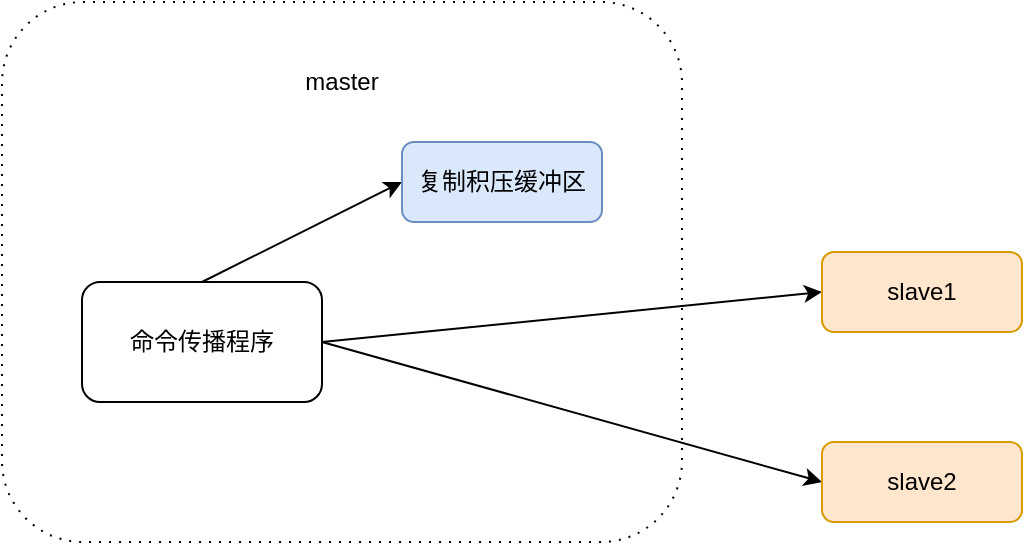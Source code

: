 <mxfile version="14.1.8" type="github">
  <diagram id="tCljcDxRBoMlGk4P-c9q" name="Page-1">
    <mxGraphModel dx="1426" dy="771" grid="1" gridSize="10" guides="1" tooltips="1" connect="1" arrows="1" fold="1" page="1" pageScale="1" pageWidth="827" pageHeight="1169" math="0" shadow="0">
      <root>
        <mxCell id="0" />
        <mxCell id="1" parent="0" />
        <mxCell id="XU56r5Qt3jW2Y6eBHJ7n-3" value="" style="shape=ext;rounded=1;html=1;whiteSpace=wrap;dashed=1;dashPattern=1 4;" vertex="1" parent="1">
          <mxGeometry x="90" y="120" width="340" height="270" as="geometry" />
        </mxCell>
        <mxCell id="XU56r5Qt3jW2Y6eBHJ7n-5" style="rounded=0;orthogonalLoop=1;jettySize=auto;html=1;exitX=0.5;exitY=0;exitDx=0;exitDy=0;entryX=0;entryY=0.5;entryDx=0;entryDy=0;" edge="1" parent="1" source="XU56r5Qt3jW2Y6eBHJ7n-1" target="XU56r5Qt3jW2Y6eBHJ7n-2">
          <mxGeometry relative="1" as="geometry" />
        </mxCell>
        <mxCell id="XU56r5Qt3jW2Y6eBHJ7n-8" style="rounded=0;orthogonalLoop=1;jettySize=auto;html=1;exitX=1;exitY=0.5;exitDx=0;exitDy=0;entryX=0;entryY=0.5;entryDx=0;entryDy=0;" edge="1" parent="1" source="XU56r5Qt3jW2Y6eBHJ7n-1" target="XU56r5Qt3jW2Y6eBHJ7n-6">
          <mxGeometry relative="1" as="geometry" />
        </mxCell>
        <mxCell id="XU56r5Qt3jW2Y6eBHJ7n-9" style="edgeStyle=none;rounded=0;orthogonalLoop=1;jettySize=auto;html=1;exitX=1;exitY=0.5;exitDx=0;exitDy=0;entryX=0;entryY=0.5;entryDx=0;entryDy=0;" edge="1" parent="1" source="XU56r5Qt3jW2Y6eBHJ7n-1" target="XU56r5Qt3jW2Y6eBHJ7n-7">
          <mxGeometry relative="1" as="geometry" />
        </mxCell>
        <mxCell id="XU56r5Qt3jW2Y6eBHJ7n-1" value="命令传播程序" style="rounded=1;whiteSpace=wrap;html=1;" vertex="1" parent="1">
          <mxGeometry x="130" y="260" width="120" height="60" as="geometry" />
        </mxCell>
        <mxCell id="XU56r5Qt3jW2Y6eBHJ7n-2" value="复制积压缓冲区" style="rounded=1;whiteSpace=wrap;html=1;fillColor=#dae8fc;strokeColor=#6c8ebf;" vertex="1" parent="1">
          <mxGeometry x="290" y="190" width="100" height="40" as="geometry" />
        </mxCell>
        <mxCell id="XU56r5Qt3jW2Y6eBHJ7n-4" value="master" style="text;html=1;strokeColor=none;fillColor=none;align=center;verticalAlign=middle;whiteSpace=wrap;rounded=0;" vertex="1" parent="1">
          <mxGeometry x="240" y="150" width="40" height="20" as="geometry" />
        </mxCell>
        <mxCell id="XU56r5Qt3jW2Y6eBHJ7n-6" value="slave1" style="rounded=1;whiteSpace=wrap;html=1;fillColor=#ffe6cc;strokeColor=#d79b00;" vertex="1" parent="1">
          <mxGeometry x="500" y="245" width="100" height="40" as="geometry" />
        </mxCell>
        <mxCell id="XU56r5Qt3jW2Y6eBHJ7n-7" value="slave2" style="rounded=1;whiteSpace=wrap;html=1;fillColor=#ffe6cc;strokeColor=#d79b00;" vertex="1" parent="1">
          <mxGeometry x="500" y="340" width="100" height="40" as="geometry" />
        </mxCell>
      </root>
    </mxGraphModel>
  </diagram>
</mxfile>
